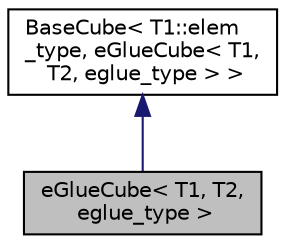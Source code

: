 digraph "eGlueCube&lt; T1, T2, eglue_type &gt;"
{
  edge [fontname="Helvetica",fontsize="10",labelfontname="Helvetica",labelfontsize="10"];
  node [fontname="Helvetica",fontsize="10",shape=record];
  Node1 [label="eGlueCube\< T1, T2,\l eglue_type \>",height=0.2,width=0.4,color="black", fillcolor="grey75", style="filled" fontcolor="black"];
  Node2 -> Node1 [dir="back",color="midnightblue",fontsize="10",style="solid",fontname="Helvetica"];
  Node2 [label="BaseCube\< T1::elem\l_type, eGlueCube\< T1,\l T2, eglue_type \> \>",height=0.2,width=0.4,color="black", fillcolor="white", style="filled",URL="$struct_base_cube.html"];
}
